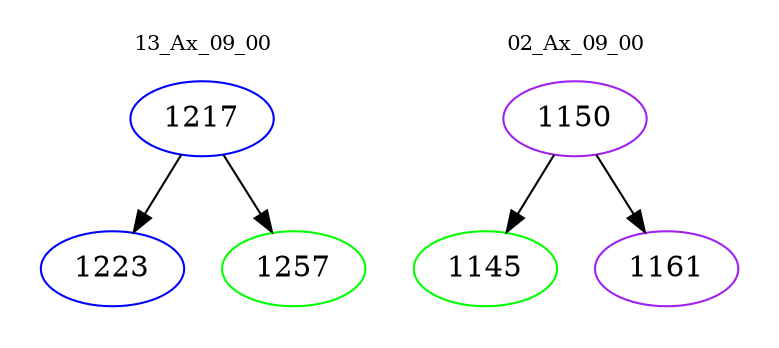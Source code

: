 digraph{
subgraph cluster_0 {
color = white
label = "13_Ax_09_00";
fontsize=10;
T0_1217 [label="1217", color="blue"]
T0_1217 -> T0_1223 [color="black"]
T0_1223 [label="1223", color="blue"]
T0_1217 -> T0_1257 [color="black"]
T0_1257 [label="1257", color="green"]
}
subgraph cluster_1 {
color = white
label = "02_Ax_09_00";
fontsize=10;
T1_1150 [label="1150", color="purple"]
T1_1150 -> T1_1145 [color="black"]
T1_1145 [label="1145", color="green"]
T1_1150 -> T1_1161 [color="black"]
T1_1161 [label="1161", color="purple"]
}
}
